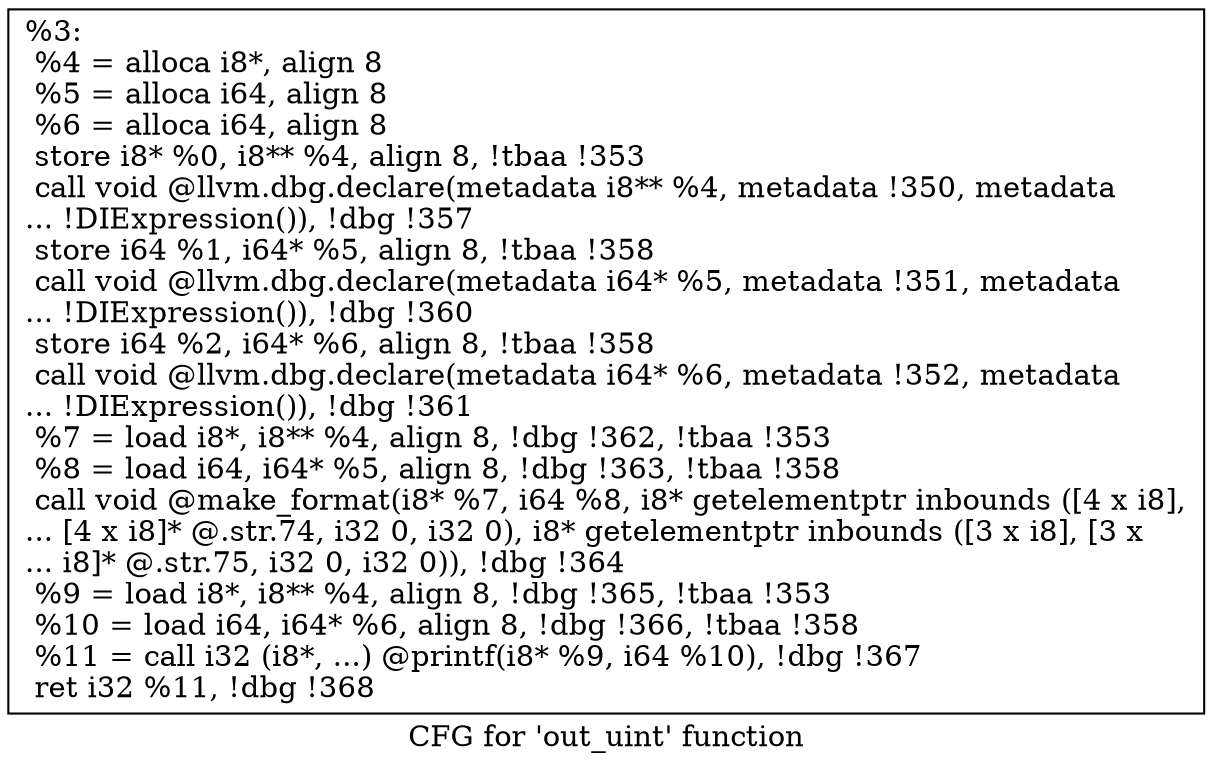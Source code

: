 digraph "CFG for 'out_uint' function" {
	label="CFG for 'out_uint' function";

	Node0x12e7ba0 [shape=record,label="{%3:\l  %4 = alloca i8*, align 8\l  %5 = alloca i64, align 8\l  %6 = alloca i64, align 8\l  store i8* %0, i8** %4, align 8, !tbaa !353\l  call void @llvm.dbg.declare(metadata i8** %4, metadata !350, metadata\l... !DIExpression()), !dbg !357\l  store i64 %1, i64* %5, align 8, !tbaa !358\l  call void @llvm.dbg.declare(metadata i64* %5, metadata !351, metadata\l... !DIExpression()), !dbg !360\l  store i64 %2, i64* %6, align 8, !tbaa !358\l  call void @llvm.dbg.declare(metadata i64* %6, metadata !352, metadata\l... !DIExpression()), !dbg !361\l  %7 = load i8*, i8** %4, align 8, !dbg !362, !tbaa !353\l  %8 = load i64, i64* %5, align 8, !dbg !363, !tbaa !358\l  call void @make_format(i8* %7, i64 %8, i8* getelementptr inbounds ([4 x i8],\l... [4 x i8]* @.str.74, i32 0, i32 0), i8* getelementptr inbounds ([3 x i8], [3 x\l... i8]* @.str.75, i32 0, i32 0)), !dbg !364\l  %9 = load i8*, i8** %4, align 8, !dbg !365, !tbaa !353\l  %10 = load i64, i64* %6, align 8, !dbg !366, !tbaa !358\l  %11 = call i32 (i8*, ...) @printf(i8* %9, i64 %10), !dbg !367\l  ret i32 %11, !dbg !368\l}"];
}
